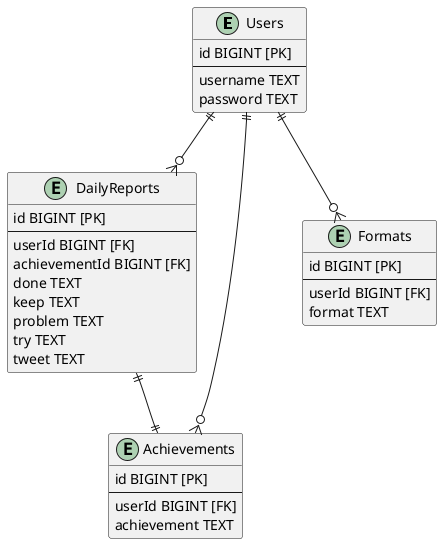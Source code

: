 @startuml
entity users as "Users" {
    id BIGINT [PK]
    --
    username TEXT
    password TEXT
}
entity reports as "DailyReports"{
    id BIGINT [PK]
    --
    userId BIGINT [FK]
    achievementId BIGINT [FK]
    done TEXT
    keep TEXT
    problem TEXT
    try TEXT
    tweet TEXT
}
entity achievements as "Achievements"{
    id BIGINT [PK]
    --
    userId BIGINT [FK]
    achievement TEXT
}
entity formats as "Formats"{
    id BIGINT [PK]
    --
    userId BIGINT [FK]
    format TEXT
}
users ||--o{ reports
users ||--o{ achievements
reports ||--|| achievements
users ||--o{ formats
@enduml